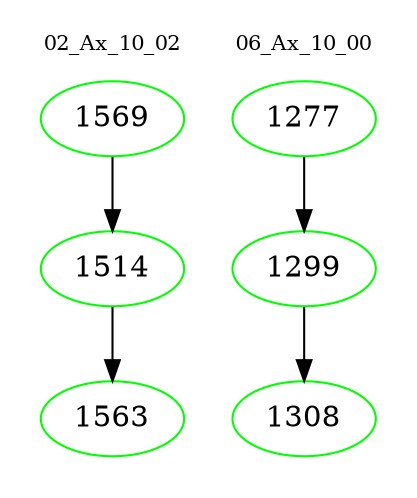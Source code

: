 digraph{
subgraph cluster_0 {
color = white
label = "02_Ax_10_02";
fontsize=10;
T0_1569 [label="1569", color="green"]
T0_1569 -> T0_1514 [color="black"]
T0_1514 [label="1514", color="green"]
T0_1514 -> T0_1563 [color="black"]
T0_1563 [label="1563", color="green"]
}
subgraph cluster_1 {
color = white
label = "06_Ax_10_00";
fontsize=10;
T1_1277 [label="1277", color="green"]
T1_1277 -> T1_1299 [color="black"]
T1_1299 [label="1299", color="green"]
T1_1299 -> T1_1308 [color="black"]
T1_1308 [label="1308", color="green"]
}
}

